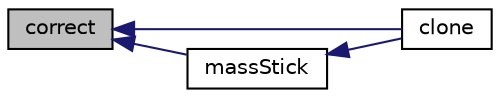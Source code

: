 digraph "correct"
{
  bgcolor="transparent";
  edge [fontname="Helvetica",fontsize="10",labelfontname="Helvetica",labelfontsize="10"];
  node [fontname="Helvetica",fontsize="10",shape=record];
  rankdir="LR";
  Node1 [label="correct",height=0.2,width=0.4,color="black", fillcolor="grey75", style="filled", fontcolor="black"];
  Node1 -> Node2 [dir="back",color="midnightblue",fontsize="10",style="solid",fontname="Helvetica"];
  Node2 [label="clone",height=0.2,width=0.4,color="black",URL="$a01403.html#a2aa74d34d15e1ebfa6f44a403e93ef8b",tooltip="Construct and return a clone using supplied owner cloud. "];
  Node1 -> Node3 [dir="back",color="midnightblue",fontsize="10",style="solid",fontname="Helvetica"];
  Node3 [label="massStick",height=0.2,width=0.4,color="black",URL="$a01403.html#a6d77e61eab3c801161b85459bd1c4087",tooltip="Return access to the massStick field. "];
  Node3 -> Node2 [dir="back",color="midnightblue",fontsize="10",style="solid",fontname="Helvetica"];
}
